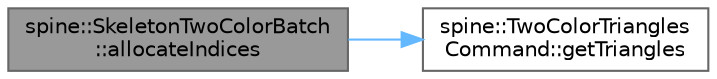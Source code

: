 digraph "spine::SkeletonTwoColorBatch::allocateIndices"
{
 // LATEX_PDF_SIZE
  bgcolor="transparent";
  edge [fontname=Helvetica,fontsize=10,labelfontname=Helvetica,labelfontsize=10];
  node [fontname=Helvetica,fontsize=10,shape=box,height=0.2,width=0.4];
  rankdir="LR";
  Node1 [id="Node000001",label="spine::SkeletonTwoColorBatch\l::allocateIndices",height=0.2,width=0.4,color="gray40", fillcolor="grey60", style="filled", fontcolor="black",tooltip=" "];
  Node1 -> Node2 [id="edge2_Node000001_Node000002",color="steelblue1",style="solid",tooltip=" "];
  Node2 [id="Node000002",label="spine::TwoColorTriangles\lCommand::getTriangles",height=0.2,width=0.4,color="grey40", fillcolor="white", style="filled",URL="$classspine_1_1_two_color_triangles_command.html#a0b5f2e27a84da91efa9fb76a8b563c98",tooltip=" "];
}
